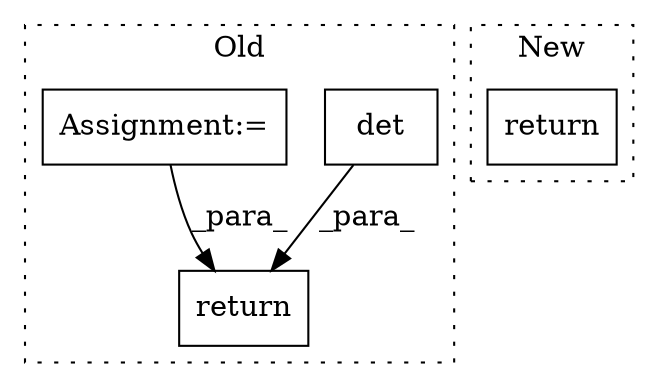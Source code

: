 digraph G {
subgraph cluster0 {
1 [label="det" a="32" s="2962,2969" l="4,1" shape="box"];
3 [label="return" a="41" s="3098" l="7" shape="box"];
4 [label="Assignment:=" a="7" s="2863" l="1" shape="box"];
label = "Old";
style="dotted";
}
subgraph cluster1 {
2 [label="return" a="41" s="2706" l="7" shape="box"];
label = "New";
style="dotted";
}
1 -> 3 [label="_para_"];
4 -> 3 [label="_para_"];
}